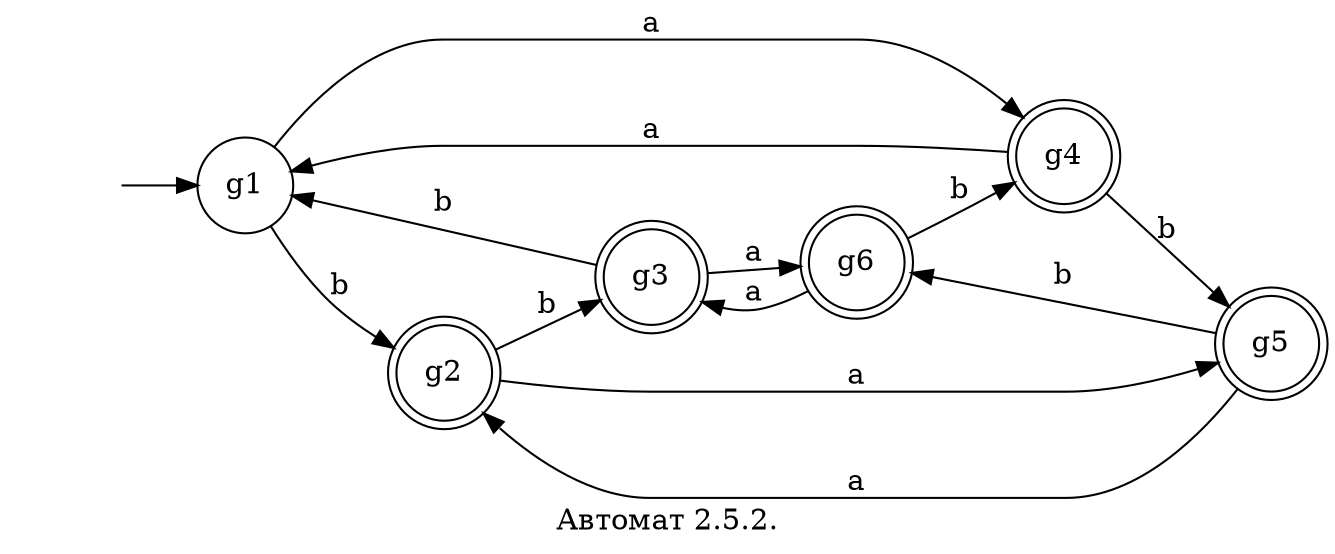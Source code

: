 digraph {
    rankdir = LR;
    label = "Автомат 2.5.2.";
    "" [shape = none];
    node [shape = circle];
    g2 [shape="doublecircle" ];
    g3 [shape="doublecircle" ];
    g4 [shape="doublecircle" ];
    g5 [shape="doublecircle" ];
    g6 [shape="doublecircle" ];
    ""->g1;
    g1->g4[label="a"]
    g1->g2[label="b"]
    g2->g5[label="a"]
    g2->g3[label="b"]
    g3->g6[label="a"]
    g3->g1[label="b"]
    g4->g1[label="a"]
    g4->g5[label="b"]
    g5->g2[label="a"]
    g5->g6[label="b"]
    g6->g3[label="a"]
    g6->g4[label="b"]
}